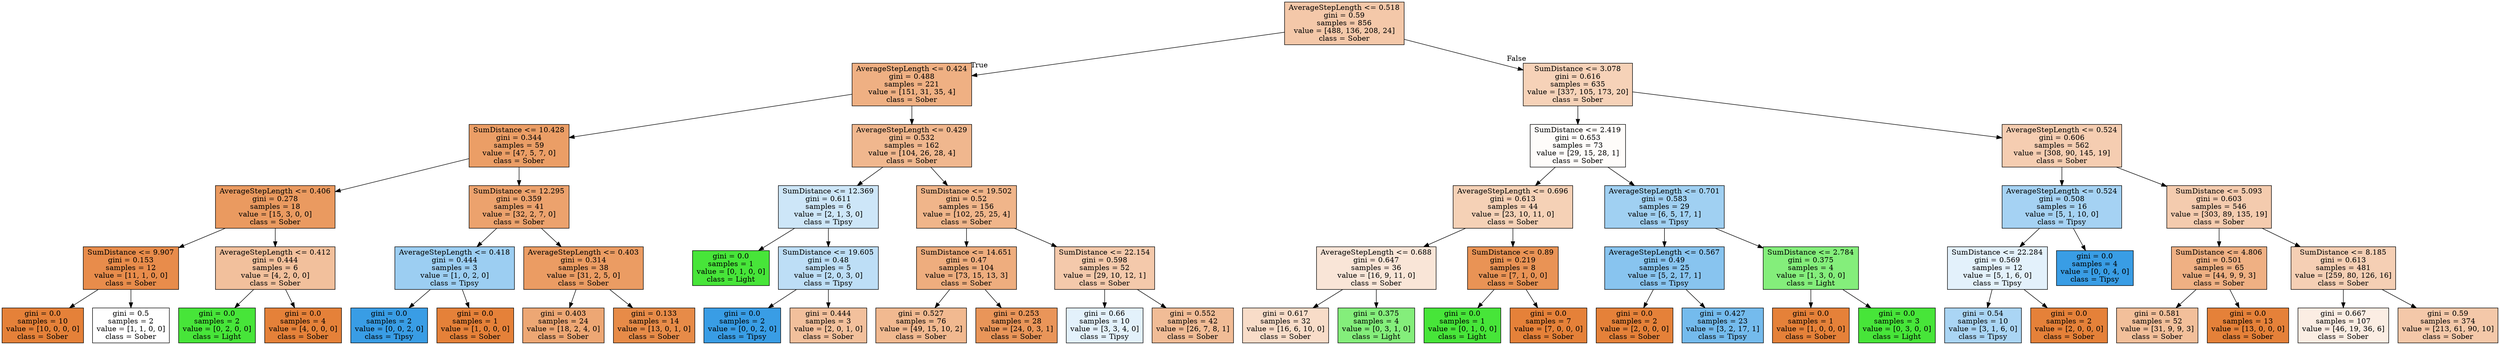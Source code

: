 digraph Tree {
node [shape=box, style="filled", color="black"] ;
0 [label="AverageStepLength <= 0.518\ngini = 0.59\nsamples = 856\nvalue = [488, 136, 208, 24]\nclass = Sober", fillcolor="#e581396e"] ;
1 [label="AverageStepLength <= 0.424\ngini = 0.488\nsamples = 221\nvalue = [151, 31, 35, 4]\nclass = Sober", fillcolor="#e581399f"] ;
0 -> 1 [labeldistance=2.5, labelangle=45, headlabel="True"] ;
2 [label="SumDistance <= 10.428\ngini = 0.344\nsamples = 59\nvalue = [47, 5, 7, 0]\nclass = Sober", fillcolor="#e58139c4"] ;
1 -> 2 ;
3 [label="AverageStepLength <= 0.406\ngini = 0.278\nsamples = 18\nvalue = [15, 3, 0, 0]\nclass = Sober", fillcolor="#e58139cc"] ;
2 -> 3 ;
4 [label="SumDistance <= 9.907\ngini = 0.153\nsamples = 12\nvalue = [11, 1, 0, 0]\nclass = Sober", fillcolor="#e58139e8"] ;
3 -> 4 ;
5 [label="gini = 0.0\nsamples = 10\nvalue = [10, 0, 0, 0]\nclass = Sober", fillcolor="#e58139ff"] ;
4 -> 5 ;
6 [label="gini = 0.5\nsamples = 2\nvalue = [1, 1, 0, 0]\nclass = Sober", fillcolor="#e5813900"] ;
4 -> 6 ;
7 [label="AverageStepLength <= 0.412\ngini = 0.444\nsamples = 6\nvalue = [4, 2, 0, 0]\nclass = Sober", fillcolor="#e581397f"] ;
3 -> 7 ;
8 [label="gini = 0.0\nsamples = 2\nvalue = [0, 2, 0, 0]\nclass = Light", fillcolor="#47e539ff"] ;
7 -> 8 ;
9 [label="gini = 0.0\nsamples = 4\nvalue = [4, 0, 0, 0]\nclass = Sober", fillcolor="#e58139ff"] ;
7 -> 9 ;
10 [label="SumDistance <= 12.295\ngini = 0.359\nsamples = 41\nvalue = [32, 2, 7, 0]\nclass = Sober", fillcolor="#e58139bc"] ;
2 -> 10 ;
11 [label="AverageStepLength <= 0.418\ngini = 0.444\nsamples = 3\nvalue = [1, 0, 2, 0]\nclass = Tipsy", fillcolor="#399de57f"] ;
10 -> 11 ;
12 [label="gini = 0.0\nsamples = 2\nvalue = [0, 0, 2, 0]\nclass = Tipsy", fillcolor="#399de5ff"] ;
11 -> 12 ;
13 [label="gini = 0.0\nsamples = 1\nvalue = [1, 0, 0, 0]\nclass = Sober", fillcolor="#e58139ff"] ;
11 -> 13 ;
14 [label="AverageStepLength <= 0.403\ngini = 0.314\nsamples = 38\nvalue = [31, 2, 5, 0]\nclass = Sober", fillcolor="#e58139c9"] ;
10 -> 14 ;
15 [label="gini = 0.403\nsamples = 24\nvalue = [18, 2, 4, 0]\nclass = Sober", fillcolor="#e58139b2"] ;
14 -> 15 ;
16 [label="gini = 0.133\nsamples = 14\nvalue = [13, 0, 1, 0]\nclass = Sober", fillcolor="#e58139eb"] ;
14 -> 16 ;
17 [label="AverageStepLength <= 0.429\ngini = 0.532\nsamples = 162\nvalue = [104, 26, 28, 4]\nclass = Sober", fillcolor="#e5813991"] ;
1 -> 17 ;
18 [label="SumDistance <= 12.369\ngini = 0.611\nsamples = 6\nvalue = [2, 1, 3, 0]\nclass = Tipsy", fillcolor="#399de540"] ;
17 -> 18 ;
19 [label="gini = 0.0\nsamples = 1\nvalue = [0, 1, 0, 0]\nclass = Light", fillcolor="#47e539ff"] ;
18 -> 19 ;
20 [label="SumDistance <= 19.605\ngini = 0.48\nsamples = 5\nvalue = [2, 0, 3, 0]\nclass = Tipsy", fillcolor="#399de555"] ;
18 -> 20 ;
21 [label="gini = 0.0\nsamples = 2\nvalue = [0, 0, 2, 0]\nclass = Tipsy", fillcolor="#399de5ff"] ;
20 -> 21 ;
22 [label="gini = 0.444\nsamples = 3\nvalue = [2, 0, 1, 0]\nclass = Sober", fillcolor="#e581397f"] ;
20 -> 22 ;
23 [label="SumDistance <= 19.502\ngini = 0.52\nsamples = 156\nvalue = [102, 25, 25, 4]\nclass = Sober", fillcolor="#e5813996"] ;
17 -> 23 ;
24 [label="SumDistance <= 14.651\ngini = 0.47\nsamples = 104\nvalue = [73, 15, 13, 3]\nclass = Sober", fillcolor="#e58139a6"] ;
23 -> 24 ;
25 [label="gini = 0.527\nsamples = 76\nvalue = [49, 15, 10, 2]\nclass = Sober", fillcolor="#e581398e"] ;
24 -> 25 ;
26 [label="gini = 0.253\nsamples = 28\nvalue = [24, 0, 3, 1]\nclass = Sober", fillcolor="#e58139d6"] ;
24 -> 26 ;
27 [label="SumDistance <= 22.154\ngini = 0.598\nsamples = 52\nvalue = [29, 10, 12, 1]\nclass = Sober", fillcolor="#e581396c"] ;
23 -> 27 ;
28 [label="gini = 0.66\nsamples = 10\nvalue = [3, 3, 4, 0]\nclass = Tipsy", fillcolor="#399de524"] ;
27 -> 28 ;
29 [label="gini = 0.552\nsamples = 42\nvalue = [26, 7, 8, 1]\nclass = Sober", fillcolor="#e5813987"] ;
27 -> 29 ;
30 [label="SumDistance <= 3.078\ngini = 0.616\nsamples = 635\nvalue = [337, 105, 173, 20]\nclass = Sober", fillcolor="#e581395b"] ;
0 -> 30 [labeldistance=2.5, labelangle=-45, headlabel="False"] ;
31 [label="SumDistance <= 2.419\ngini = 0.653\nsamples = 73\nvalue = [29, 15, 28, 1]\nclass = Sober", fillcolor="#e5813906"] ;
30 -> 31 ;
32 [label="AverageStepLength <= 0.696\ngini = 0.613\nsamples = 44\nvalue = [23, 10, 11, 0]\nclass = Sober", fillcolor="#e581395d"] ;
31 -> 32 ;
33 [label="AverageStepLength <= 0.688\ngini = 0.647\nsamples = 36\nvalue = [16, 9, 11, 0]\nclass = Sober", fillcolor="#e5813933"] ;
32 -> 33 ;
34 [label="gini = 0.617\nsamples = 32\nvalue = [16, 6, 10, 0]\nclass = Sober", fillcolor="#e5813946"] ;
33 -> 34 ;
35 [label="gini = 0.375\nsamples = 4\nvalue = [0, 3, 1, 0]\nclass = Light", fillcolor="#47e539aa"] ;
33 -> 35 ;
36 [label="SumDistance <= 0.89\ngini = 0.219\nsamples = 8\nvalue = [7, 1, 0, 0]\nclass = Sober", fillcolor="#e58139db"] ;
32 -> 36 ;
37 [label="gini = 0.0\nsamples = 1\nvalue = [0, 1, 0, 0]\nclass = Light", fillcolor="#47e539ff"] ;
36 -> 37 ;
38 [label="gini = 0.0\nsamples = 7\nvalue = [7, 0, 0, 0]\nclass = Sober", fillcolor="#e58139ff"] ;
36 -> 38 ;
39 [label="AverageStepLength <= 0.701\ngini = 0.583\nsamples = 29\nvalue = [6, 5, 17, 1]\nclass = Tipsy", fillcolor="#399de57a"] ;
31 -> 39 ;
40 [label="AverageStepLength <= 0.567\ngini = 0.49\nsamples = 25\nvalue = [5, 2, 17, 1]\nclass = Tipsy", fillcolor="#399de599"] ;
39 -> 40 ;
41 [label="gini = 0.0\nsamples = 2\nvalue = [2, 0, 0, 0]\nclass = Sober", fillcolor="#e58139ff"] ;
40 -> 41 ;
42 [label="gini = 0.427\nsamples = 23\nvalue = [3, 2, 17, 1]\nclass = Tipsy", fillcolor="#399de5b2"] ;
40 -> 42 ;
43 [label="SumDistance <= 2.784\ngini = 0.375\nsamples = 4\nvalue = [1, 3, 0, 0]\nclass = Light", fillcolor="#47e539aa"] ;
39 -> 43 ;
44 [label="gini = 0.0\nsamples = 1\nvalue = [1, 0, 0, 0]\nclass = Sober", fillcolor="#e58139ff"] ;
43 -> 44 ;
45 [label="gini = 0.0\nsamples = 3\nvalue = [0, 3, 0, 0]\nclass = Light", fillcolor="#47e539ff"] ;
43 -> 45 ;
46 [label="AverageStepLength <= 0.524\ngini = 0.606\nsamples = 562\nvalue = [308, 90, 145, 19]\nclass = Sober", fillcolor="#e5813964"] ;
30 -> 46 ;
47 [label="AverageStepLength <= 0.524\ngini = 0.508\nsamples = 16\nvalue = [5, 1, 10, 0]\nclass = Tipsy", fillcolor="#399de574"] ;
46 -> 47 ;
48 [label="SumDistance <= 22.284\ngini = 0.569\nsamples = 12\nvalue = [5, 1, 6, 0]\nclass = Tipsy", fillcolor="#399de524"] ;
47 -> 48 ;
49 [label="gini = 0.54\nsamples = 10\nvalue = [3, 1, 6, 0]\nclass = Tipsy", fillcolor="#399de56d"] ;
48 -> 49 ;
50 [label="gini = 0.0\nsamples = 2\nvalue = [2, 0, 0, 0]\nclass = Sober", fillcolor="#e58139ff"] ;
48 -> 50 ;
51 [label="gini = 0.0\nsamples = 4\nvalue = [0, 0, 4, 0]\nclass = Tipsy", fillcolor="#399de5ff"] ;
47 -> 51 ;
52 [label="SumDistance <= 5.093\ngini = 0.603\nsamples = 546\nvalue = [303, 89, 135, 19]\nclass = Sober", fillcolor="#e5813968"] ;
46 -> 52 ;
53 [label="SumDistance <= 4.806\ngini = 0.501\nsamples = 65\nvalue = [44, 9, 9, 3]\nclass = Sober", fillcolor="#e581399f"] ;
52 -> 53 ;
54 [label="gini = 0.581\nsamples = 52\nvalue = [31, 9, 9, 3]\nclass = Sober", fillcolor="#e5813982"] ;
53 -> 54 ;
55 [label="gini = 0.0\nsamples = 13\nvalue = [13, 0, 0, 0]\nclass = Sober", fillcolor="#e58139ff"] ;
53 -> 55 ;
56 [label="SumDistance <= 8.185\ngini = 0.613\nsamples = 481\nvalue = [259, 80, 126, 16]\nclass = Sober", fillcolor="#e5813960"] ;
52 -> 56 ;
57 [label="gini = 0.667\nsamples = 107\nvalue = [46, 19, 36, 6]\nclass = Sober", fillcolor="#e5813924"] ;
56 -> 57 ;
58 [label="gini = 0.59\nsamples = 374\nvalue = [213, 61, 90, 10]\nclass = Sober", fillcolor="#e581396e"] ;
56 -> 58 ;
}